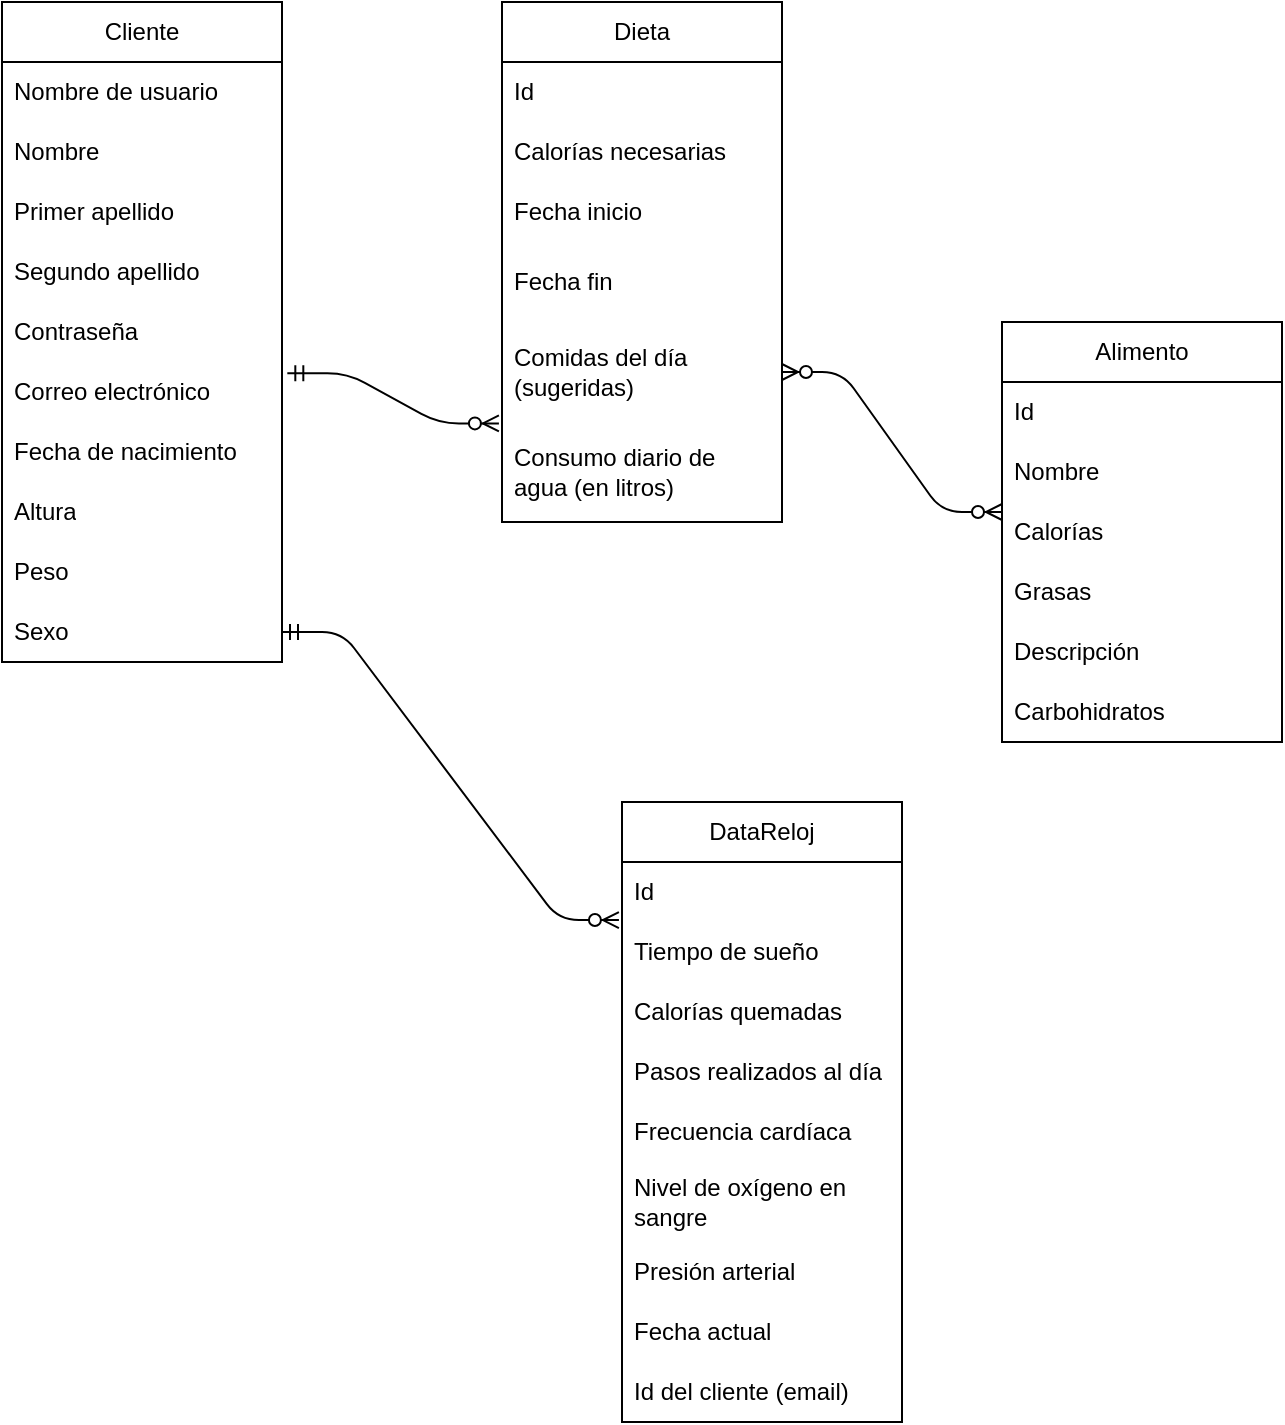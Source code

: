 <mxfile>
    <diagram name="Page-1" id="xsFx-BtwFb_EOn6wt6QG">
        <mxGraphModel dx="1343" dy="945" grid="1" gridSize="10" guides="1" tooltips="1" connect="1" arrows="1" fold="1" page="1" pageScale="1" pageWidth="850" pageHeight="1100" math="0" shadow="0">
            <root>
                <mxCell id="0"/>
                <mxCell id="1" parent="0"/>
                <mxCell id="9lO520znQ6xa-PcPEbZc-1" value="Cliente" style="swimlane;fontStyle=0;childLayout=stackLayout;horizontal=1;startSize=30;horizontalStack=0;resizeParent=1;resizeParentMax=0;resizeLast=0;collapsible=1;marginBottom=0;whiteSpace=wrap;html=1;" parent="1" vertex="1">
                    <mxGeometry x="105" y="195" width="140" height="330" as="geometry"/>
                </mxCell>
                <mxCell id="9lO520znQ6xa-PcPEbZc-2" value="Nombre de usuario" style="text;strokeColor=none;fillColor=none;align=left;verticalAlign=middle;spacingLeft=4;spacingRight=4;overflow=hidden;points=[[0,0.5],[1,0.5]];portConstraint=eastwest;rotatable=0;whiteSpace=wrap;html=1;" parent="9lO520znQ6xa-PcPEbZc-1" vertex="1">
                    <mxGeometry y="30" width="140" height="30" as="geometry"/>
                </mxCell>
                <mxCell id="9lO520znQ6xa-PcPEbZc-3" value="Nombre" style="text;strokeColor=none;fillColor=none;align=left;verticalAlign=middle;spacingLeft=4;spacingRight=4;overflow=hidden;points=[[0,0.5],[1,0.5]];portConstraint=eastwest;rotatable=0;whiteSpace=wrap;html=1;" parent="9lO520znQ6xa-PcPEbZc-1" vertex="1">
                    <mxGeometry y="60" width="140" height="30" as="geometry"/>
                </mxCell>
                <mxCell id="9lO520znQ6xa-PcPEbZc-4" value="Primer apellido" style="text;strokeColor=none;fillColor=none;align=left;verticalAlign=middle;spacingLeft=4;spacingRight=4;overflow=hidden;points=[[0,0.5],[1,0.5]];portConstraint=eastwest;rotatable=0;whiteSpace=wrap;html=1;" parent="9lO520znQ6xa-PcPEbZc-1" vertex="1">
                    <mxGeometry y="90" width="140" height="30" as="geometry"/>
                </mxCell>
                <mxCell id="9lO520znQ6xa-PcPEbZc-10" value="Segundo apellido" style="text;strokeColor=none;fillColor=none;align=left;verticalAlign=middle;spacingLeft=4;spacingRight=4;overflow=hidden;points=[[0,0.5],[1,0.5]];portConstraint=eastwest;rotatable=0;whiteSpace=wrap;html=1;" parent="9lO520znQ6xa-PcPEbZc-1" vertex="1">
                    <mxGeometry y="120" width="140" height="30" as="geometry"/>
                </mxCell>
                <mxCell id="9lO520znQ6xa-PcPEbZc-11" value="Contraseña" style="text;strokeColor=none;fillColor=none;align=left;verticalAlign=middle;spacingLeft=4;spacingRight=4;overflow=hidden;points=[[0,0.5],[1,0.5]];portConstraint=eastwest;rotatable=0;whiteSpace=wrap;html=1;" parent="9lO520znQ6xa-PcPEbZc-1" vertex="1">
                    <mxGeometry y="150" width="140" height="30" as="geometry"/>
                </mxCell>
                <mxCell id="9lO520znQ6xa-PcPEbZc-12" value="Correo electrónico" style="text;strokeColor=none;fillColor=none;align=left;verticalAlign=middle;spacingLeft=4;spacingRight=4;overflow=hidden;points=[[0,0.5],[1,0.5]];portConstraint=eastwest;rotatable=0;whiteSpace=wrap;html=1;" parent="9lO520znQ6xa-PcPEbZc-1" vertex="1">
                    <mxGeometry y="180" width="140" height="30" as="geometry"/>
                </mxCell>
                <mxCell id="9lO520znQ6xa-PcPEbZc-15" value="Fecha de nacimiento" style="text;strokeColor=none;fillColor=none;align=left;verticalAlign=middle;spacingLeft=4;spacingRight=4;overflow=hidden;points=[[0,0.5],[1,0.5]];portConstraint=eastwest;rotatable=0;whiteSpace=wrap;html=1;" parent="9lO520znQ6xa-PcPEbZc-1" vertex="1">
                    <mxGeometry y="210" width="140" height="30" as="geometry"/>
                </mxCell>
                <mxCell id="2" value="Altura" style="text;strokeColor=none;fillColor=none;align=left;verticalAlign=middle;spacingLeft=4;spacingRight=4;overflow=hidden;points=[[0,0.5],[1,0.5]];portConstraint=eastwest;rotatable=0;whiteSpace=wrap;html=1;" parent="9lO520znQ6xa-PcPEbZc-1" vertex="1">
                    <mxGeometry y="240" width="140" height="30" as="geometry"/>
                </mxCell>
                <mxCell id="8" value="Peso" style="text;strokeColor=none;fillColor=none;align=left;verticalAlign=middle;spacingLeft=4;spacingRight=4;overflow=hidden;points=[[0,0.5],[1,0.5]];portConstraint=eastwest;rotatable=0;whiteSpace=wrap;html=1;" parent="9lO520znQ6xa-PcPEbZc-1" vertex="1">
                    <mxGeometry y="270" width="140" height="30" as="geometry"/>
                </mxCell>
                <mxCell id="9" value="Sexo" style="text;strokeColor=none;fillColor=none;align=left;verticalAlign=middle;spacingLeft=4;spacingRight=4;overflow=hidden;points=[[0,0.5],[1,0.5]];portConstraint=eastwest;rotatable=0;whiteSpace=wrap;html=1;" parent="9lO520znQ6xa-PcPEbZc-1" vertex="1">
                    <mxGeometry y="300" width="140" height="30" as="geometry"/>
                </mxCell>
                <mxCell id="9lO520znQ6xa-PcPEbZc-16" value="Dieta" style="swimlane;fontStyle=0;childLayout=stackLayout;horizontal=1;startSize=30;horizontalStack=0;resizeParent=1;resizeParentMax=0;resizeLast=0;collapsible=1;marginBottom=0;whiteSpace=wrap;html=1;" parent="1" vertex="1">
                    <mxGeometry x="355" y="195" width="140" height="260" as="geometry"/>
                </mxCell>
                <mxCell id="9lO520znQ6xa-PcPEbZc-17" value="Id" style="text;strokeColor=none;fillColor=none;align=left;verticalAlign=middle;spacingLeft=4;spacingRight=4;overflow=hidden;points=[[0,0.5],[1,0.5]];portConstraint=eastwest;rotatable=0;whiteSpace=wrap;html=1;" parent="9lO520znQ6xa-PcPEbZc-16" vertex="1">
                    <mxGeometry y="30" width="140" height="30" as="geometry"/>
                </mxCell>
                <mxCell id="9lO520znQ6xa-PcPEbZc-18" value="Calorías necesarias" style="text;strokeColor=none;fillColor=none;align=left;verticalAlign=middle;spacingLeft=4;spacingRight=4;overflow=hidden;points=[[0,0.5],[1,0.5]];portConstraint=eastwest;rotatable=0;whiteSpace=wrap;html=1;" parent="9lO520znQ6xa-PcPEbZc-16" vertex="1">
                    <mxGeometry y="60" width="140" height="30" as="geometry"/>
                </mxCell>
                <mxCell id="9lO520znQ6xa-PcPEbZc-23" value="Fecha inicio" style="text;strokeColor=none;fillColor=none;align=left;verticalAlign=middle;spacingLeft=4;spacingRight=4;overflow=hidden;points=[[0,0.5],[1,0.5]];portConstraint=eastwest;rotatable=0;whiteSpace=wrap;html=1;" parent="9lO520znQ6xa-PcPEbZc-16" vertex="1">
                    <mxGeometry y="90" width="140" height="30" as="geometry"/>
                </mxCell>
                <mxCell id="7" value="Fecha fin" style="text;strokeColor=none;fillColor=none;align=left;verticalAlign=middle;spacingLeft=4;spacingRight=4;overflow=hidden;points=[[0,0.5],[1,0.5]];portConstraint=eastwest;rotatable=0;whiteSpace=wrap;html=1;" parent="9lO520znQ6xa-PcPEbZc-16" vertex="1">
                    <mxGeometry y="120" width="140" height="40" as="geometry"/>
                </mxCell>
                <mxCell id="10" value="Comidas del día (sugeridas)" style="text;strokeColor=none;fillColor=none;align=left;verticalAlign=middle;spacingLeft=4;spacingRight=4;overflow=hidden;points=[[0,0.5],[1,0.5]];portConstraint=eastwest;rotatable=0;whiteSpace=wrap;html=1;" parent="9lO520znQ6xa-PcPEbZc-16" vertex="1">
                    <mxGeometry y="160" width="140" height="50" as="geometry"/>
                </mxCell>
                <mxCell id="31" value="Consumo diario de agua (en litros)" style="text;strokeColor=none;fillColor=none;align=left;verticalAlign=middle;spacingLeft=4;spacingRight=4;overflow=hidden;points=[[0,0.5],[1,0.5]];portConstraint=eastwest;rotatable=0;whiteSpace=wrap;html=1;" parent="9lO520znQ6xa-PcPEbZc-16" vertex="1">
                    <mxGeometry y="210" width="140" height="50" as="geometry"/>
                </mxCell>
                <mxCell id="11" value="Alimento" style="swimlane;fontStyle=0;childLayout=stackLayout;horizontal=1;startSize=30;horizontalStack=0;resizeParent=1;resizeParentMax=0;resizeLast=0;collapsible=1;marginBottom=0;whiteSpace=wrap;html=1;" parent="1" vertex="1">
                    <mxGeometry x="605" y="355" width="140" height="210" as="geometry"/>
                </mxCell>
                <mxCell id="12" value="Id" style="text;strokeColor=none;fillColor=none;align=left;verticalAlign=middle;spacingLeft=4;spacingRight=4;overflow=hidden;points=[[0,0.5],[1,0.5]];portConstraint=eastwest;rotatable=0;whiteSpace=wrap;html=1;" parent="11" vertex="1">
                    <mxGeometry y="30" width="140" height="30" as="geometry"/>
                </mxCell>
                <mxCell id="13" value="Nombre" style="text;strokeColor=none;fillColor=none;align=left;verticalAlign=middle;spacingLeft=4;spacingRight=4;overflow=hidden;points=[[0,0.5],[1,0.5]];portConstraint=eastwest;rotatable=0;whiteSpace=wrap;html=1;" parent="11" vertex="1">
                    <mxGeometry y="60" width="140" height="30" as="geometry"/>
                </mxCell>
                <mxCell id="14" value="Calorías" style="text;strokeColor=none;fillColor=none;align=left;verticalAlign=middle;spacingLeft=4;spacingRight=4;overflow=hidden;points=[[0,0.5],[1,0.5]];portConstraint=eastwest;rotatable=0;whiteSpace=wrap;html=1;" parent="11" vertex="1">
                    <mxGeometry y="90" width="140" height="30" as="geometry"/>
                </mxCell>
                <mxCell id="15" value="Grasas" style="text;strokeColor=none;fillColor=none;align=left;verticalAlign=middle;spacingLeft=4;spacingRight=4;overflow=hidden;points=[[0,0.5],[1,0.5]];portConstraint=eastwest;rotatable=0;whiteSpace=wrap;html=1;" parent="11" vertex="1">
                    <mxGeometry y="120" width="140" height="30" as="geometry"/>
                </mxCell>
                <mxCell id="16" value="Descripción" style="text;strokeColor=none;fillColor=none;align=left;verticalAlign=middle;spacingLeft=4;spacingRight=4;overflow=hidden;points=[[0,0.5],[1,0.5]];portConstraint=eastwest;rotatable=0;whiteSpace=wrap;html=1;" parent="11" vertex="1">
                    <mxGeometry y="150" width="140" height="30" as="geometry"/>
                </mxCell>
                <mxCell id="18" value="Carbohidratos" style="text;strokeColor=none;fillColor=none;align=left;verticalAlign=middle;spacingLeft=4;spacingRight=4;overflow=hidden;points=[[0,0.5],[1,0.5]];portConstraint=eastwest;rotatable=0;whiteSpace=wrap;html=1;" parent="11" vertex="1">
                    <mxGeometry y="180" width="140" height="30" as="geometry"/>
                </mxCell>
                <mxCell id="19" value="DataReloj" style="swimlane;fontStyle=0;childLayout=stackLayout;horizontal=1;startSize=30;horizontalStack=0;resizeParent=1;resizeParentMax=0;resizeLast=0;collapsible=1;marginBottom=0;whiteSpace=wrap;html=1;" parent="1" vertex="1">
                    <mxGeometry x="415" y="595" width="140" height="310" as="geometry"/>
                </mxCell>
                <mxCell id="20" value="Id" style="text;strokeColor=none;fillColor=none;align=left;verticalAlign=middle;spacingLeft=4;spacingRight=4;overflow=hidden;points=[[0,0.5],[1,0.5]];portConstraint=eastwest;rotatable=0;whiteSpace=wrap;html=1;" parent="19" vertex="1">
                    <mxGeometry y="30" width="140" height="30" as="geometry"/>
                </mxCell>
                <mxCell id="21" value="Tiempo de sueño" style="text;strokeColor=none;fillColor=none;align=left;verticalAlign=middle;spacingLeft=4;spacingRight=4;overflow=hidden;points=[[0,0.5],[1,0.5]];portConstraint=eastwest;rotatable=0;whiteSpace=wrap;html=1;" parent="19" vertex="1">
                    <mxGeometry y="60" width="140" height="30" as="geometry"/>
                </mxCell>
                <mxCell id="22" value="Calorías quemadas" style="text;strokeColor=none;fillColor=none;align=left;verticalAlign=middle;spacingLeft=4;spacingRight=4;overflow=hidden;points=[[0,0.5],[1,0.5]];portConstraint=eastwest;rotatable=0;whiteSpace=wrap;html=1;" parent="19" vertex="1">
                    <mxGeometry y="90" width="140" height="30" as="geometry"/>
                </mxCell>
                <mxCell id="23" value="Pasos realizados al día" style="text;strokeColor=none;fillColor=none;align=left;verticalAlign=middle;spacingLeft=4;spacingRight=4;overflow=hidden;points=[[0,0.5],[1,0.5]];portConstraint=eastwest;rotatable=0;whiteSpace=wrap;html=1;" parent="19" vertex="1">
                    <mxGeometry y="120" width="140" height="30" as="geometry"/>
                </mxCell>
                <mxCell id="26" value="Frecuencia cardíaca" style="text;strokeColor=none;fillColor=none;align=left;verticalAlign=middle;spacingLeft=4;spacingRight=4;overflow=hidden;points=[[0,0.5],[1,0.5]];portConstraint=eastwest;rotatable=0;whiteSpace=wrap;html=1;" parent="19" vertex="1">
                    <mxGeometry y="150" width="140" height="30" as="geometry"/>
                </mxCell>
                <mxCell id="27" value="Nivel de oxígeno en sangre" style="text;strokeColor=none;fillColor=none;align=left;verticalAlign=middle;spacingLeft=4;spacingRight=4;overflow=hidden;points=[[0,0.5],[1,0.5]];portConstraint=eastwest;rotatable=0;whiteSpace=wrap;html=1;" parent="19" vertex="1">
                    <mxGeometry y="180" width="140" height="40" as="geometry"/>
                </mxCell>
                <mxCell id="28" value="Presión arterial" style="text;strokeColor=none;fillColor=none;align=left;verticalAlign=middle;spacingLeft=4;spacingRight=4;overflow=hidden;points=[[0,0.5],[1,0.5]];portConstraint=eastwest;rotatable=0;whiteSpace=wrap;html=1;" parent="19" vertex="1">
                    <mxGeometry y="220" width="140" height="30" as="geometry"/>
                </mxCell>
                <mxCell id="33" value="Fecha actual" style="text;strokeColor=none;fillColor=none;align=left;verticalAlign=middle;spacingLeft=4;spacingRight=4;overflow=hidden;points=[[0,0.5],[1,0.5]];portConstraint=eastwest;rotatable=0;whiteSpace=wrap;html=1;" parent="19" vertex="1">
                    <mxGeometry y="250" width="140" height="30" as="geometry"/>
                </mxCell>
                <mxCell id="35" value="Id del cliente (email)" style="text;strokeColor=none;fillColor=none;align=left;verticalAlign=middle;spacingLeft=4;spacingRight=4;overflow=hidden;points=[[0,0.5],[1,0.5]];portConstraint=eastwest;rotatable=0;whiteSpace=wrap;html=1;" parent="19" vertex="1">
                    <mxGeometry y="280" width="140" height="30" as="geometry"/>
                </mxCell>
                <mxCell id="39" value="" style="edgeStyle=entityRelationEdgeStyle;fontSize=12;html=1;endArrow=ERzeroToMany;startArrow=ERmandOne;exitX=1;exitY=0.5;exitDx=0;exitDy=0;entryX=-0.011;entryY=-0.033;entryDx=0;entryDy=0;entryPerimeter=0;" parent="1" source="9" target="21" edge="1">
                    <mxGeometry width="100" height="100" relative="1" as="geometry">
                        <mxPoint x="325" y="675" as="sourcePoint"/>
                        <mxPoint x="425" y="575" as="targetPoint"/>
                    </mxGeometry>
                </mxCell>
                <mxCell id="40" value="" style="edgeStyle=entityRelationEdgeStyle;fontSize=12;html=1;endArrow=ERzeroToMany;startArrow=ERmandOne;exitX=1.019;exitY=0.189;exitDx=0;exitDy=0;entryX=-0.011;entryY=0.014;entryDx=0;entryDy=0;entryPerimeter=0;exitPerimeter=0;" parent="1" source="9lO520znQ6xa-PcPEbZc-12" target="31" edge="1">
                    <mxGeometry width="100" height="100" relative="1" as="geometry">
                        <mxPoint x="255" y="520" as="sourcePoint"/>
                        <mxPoint x="423.46" y="664.01" as="targetPoint"/>
                    </mxGeometry>
                </mxCell>
                <mxCell id="43" value="" style="edgeStyle=entityRelationEdgeStyle;fontSize=12;html=1;endArrow=ERzeroToMany;endFill=1;startArrow=ERzeroToMany;exitX=1;exitY=0.5;exitDx=0;exitDy=0;" edge="1" parent="1" source="10">
                    <mxGeometry width="100" height="100" relative="1" as="geometry">
                        <mxPoint x="505" y="550" as="sourcePoint"/>
                        <mxPoint x="605" y="450" as="targetPoint"/>
                    </mxGeometry>
                </mxCell>
            </root>
        </mxGraphModel>
    </diagram>
</mxfile>